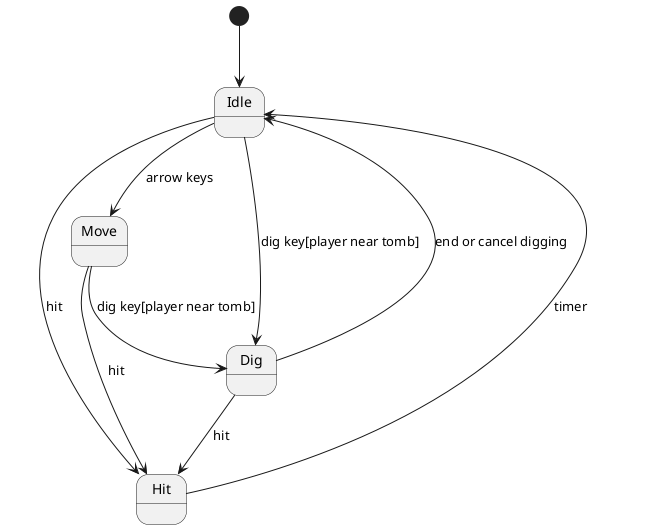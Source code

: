 @startuml
'https://plantuml.com/state-diagram


[*] --> Idle
Idle --> Move : arrow keys
Idle --> Dig : dig key[player near tomb]
Move --> Dig : dig key[player near tomb]
Idle --> Hit : hit
Move --> Hit : hit
Dig --> Hit : hit
Hit --> Idle : timer
Dig --> Idle : end or cancel digging

state Idle
state Move
state Hit
state Dig
@enduml